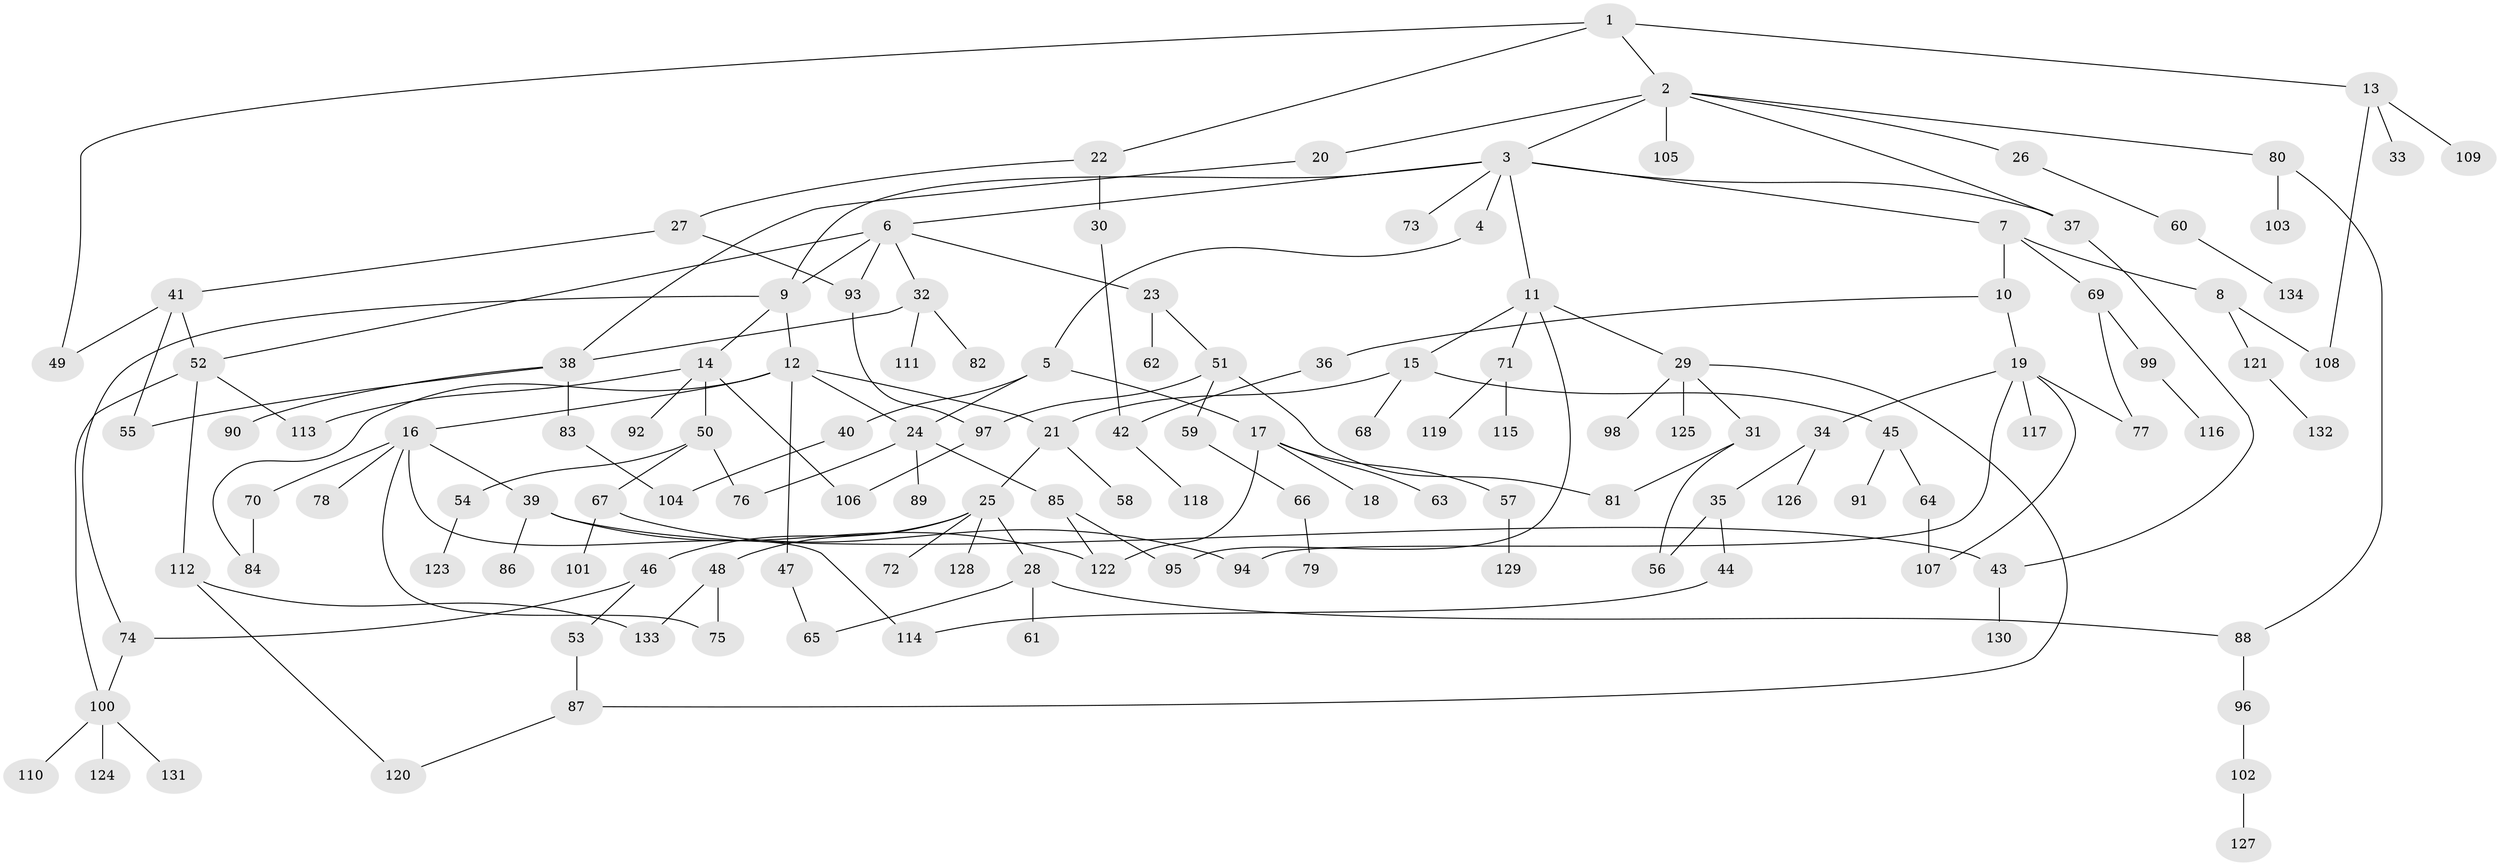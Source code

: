// coarse degree distribution, {3: 0.2727272727272727, 6: 0.05454545454545454, 4: 0.18181818181818182, 7: 0.03636363636363636, 5: 0.09090909090909091, 2: 0.21818181818181817, 1: 0.14545454545454545}
// Generated by graph-tools (version 1.1) at 2025/48/03/04/25 22:48:40]
// undirected, 134 vertices, 168 edges
graph export_dot {
  node [color=gray90,style=filled];
  1;
  2;
  3;
  4;
  5;
  6;
  7;
  8;
  9;
  10;
  11;
  12;
  13;
  14;
  15;
  16;
  17;
  18;
  19;
  20;
  21;
  22;
  23;
  24;
  25;
  26;
  27;
  28;
  29;
  30;
  31;
  32;
  33;
  34;
  35;
  36;
  37;
  38;
  39;
  40;
  41;
  42;
  43;
  44;
  45;
  46;
  47;
  48;
  49;
  50;
  51;
  52;
  53;
  54;
  55;
  56;
  57;
  58;
  59;
  60;
  61;
  62;
  63;
  64;
  65;
  66;
  67;
  68;
  69;
  70;
  71;
  72;
  73;
  74;
  75;
  76;
  77;
  78;
  79;
  80;
  81;
  82;
  83;
  84;
  85;
  86;
  87;
  88;
  89;
  90;
  91;
  92;
  93;
  94;
  95;
  96;
  97;
  98;
  99;
  100;
  101;
  102;
  103;
  104;
  105;
  106;
  107;
  108;
  109;
  110;
  111;
  112;
  113;
  114;
  115;
  116;
  117;
  118;
  119;
  120;
  121;
  122;
  123;
  124;
  125;
  126;
  127;
  128;
  129;
  130;
  131;
  132;
  133;
  134;
  1 -- 2;
  1 -- 13;
  1 -- 22;
  1 -- 49;
  2 -- 3;
  2 -- 20;
  2 -- 26;
  2 -- 37;
  2 -- 80;
  2 -- 105;
  3 -- 4;
  3 -- 6;
  3 -- 7;
  3 -- 9;
  3 -- 11;
  3 -- 73;
  3 -- 37;
  4 -- 5;
  5 -- 17;
  5 -- 24;
  5 -- 40;
  6 -- 23;
  6 -- 32;
  6 -- 52;
  6 -- 9;
  6 -- 93;
  7 -- 8;
  7 -- 10;
  7 -- 69;
  8 -- 108;
  8 -- 121;
  9 -- 12;
  9 -- 14;
  9 -- 74;
  10 -- 19;
  10 -- 36;
  11 -- 15;
  11 -- 29;
  11 -- 71;
  11 -- 95;
  12 -- 16;
  12 -- 47;
  12 -- 84;
  12 -- 21;
  12 -- 24;
  13 -- 33;
  13 -- 109;
  13 -- 108;
  14 -- 50;
  14 -- 92;
  14 -- 113;
  14 -- 106;
  15 -- 21;
  15 -- 45;
  15 -- 68;
  16 -- 39;
  16 -- 70;
  16 -- 75;
  16 -- 78;
  16 -- 114;
  17 -- 18;
  17 -- 57;
  17 -- 63;
  17 -- 122;
  19 -- 34;
  19 -- 77;
  19 -- 94;
  19 -- 107;
  19 -- 117;
  20 -- 38;
  21 -- 25;
  21 -- 58;
  22 -- 27;
  22 -- 30;
  23 -- 51;
  23 -- 62;
  24 -- 85;
  24 -- 89;
  24 -- 76;
  25 -- 28;
  25 -- 46;
  25 -- 48;
  25 -- 72;
  25 -- 128;
  26 -- 60;
  27 -- 41;
  27 -- 93;
  28 -- 61;
  28 -- 88;
  28 -- 65;
  29 -- 31;
  29 -- 98;
  29 -- 125;
  29 -- 87;
  30 -- 42;
  31 -- 56;
  31 -- 81;
  32 -- 38;
  32 -- 82;
  32 -- 111;
  34 -- 35;
  34 -- 126;
  35 -- 44;
  35 -- 56;
  36 -- 42;
  37 -- 43;
  38 -- 55;
  38 -- 83;
  38 -- 90;
  39 -- 86;
  39 -- 122;
  39 -- 43;
  40 -- 104;
  41 -- 52;
  41 -- 49;
  41 -- 55;
  42 -- 118;
  43 -- 130;
  44 -- 114;
  45 -- 64;
  45 -- 91;
  46 -- 53;
  46 -- 74;
  47 -- 65;
  48 -- 133;
  48 -- 75;
  50 -- 54;
  50 -- 67;
  50 -- 76;
  51 -- 59;
  51 -- 81;
  51 -- 97;
  52 -- 100;
  52 -- 112;
  52 -- 113;
  53 -- 87;
  54 -- 123;
  57 -- 129;
  59 -- 66;
  60 -- 134;
  64 -- 107;
  66 -- 79;
  67 -- 101;
  67 -- 94;
  69 -- 99;
  69 -- 77;
  70 -- 84;
  71 -- 115;
  71 -- 119;
  74 -- 100;
  80 -- 103;
  80 -- 88;
  83 -- 104;
  85 -- 122;
  85 -- 95;
  87 -- 120;
  88 -- 96;
  93 -- 97;
  96 -- 102;
  97 -- 106;
  99 -- 116;
  100 -- 110;
  100 -- 124;
  100 -- 131;
  102 -- 127;
  112 -- 120;
  112 -- 133;
  121 -- 132;
}
